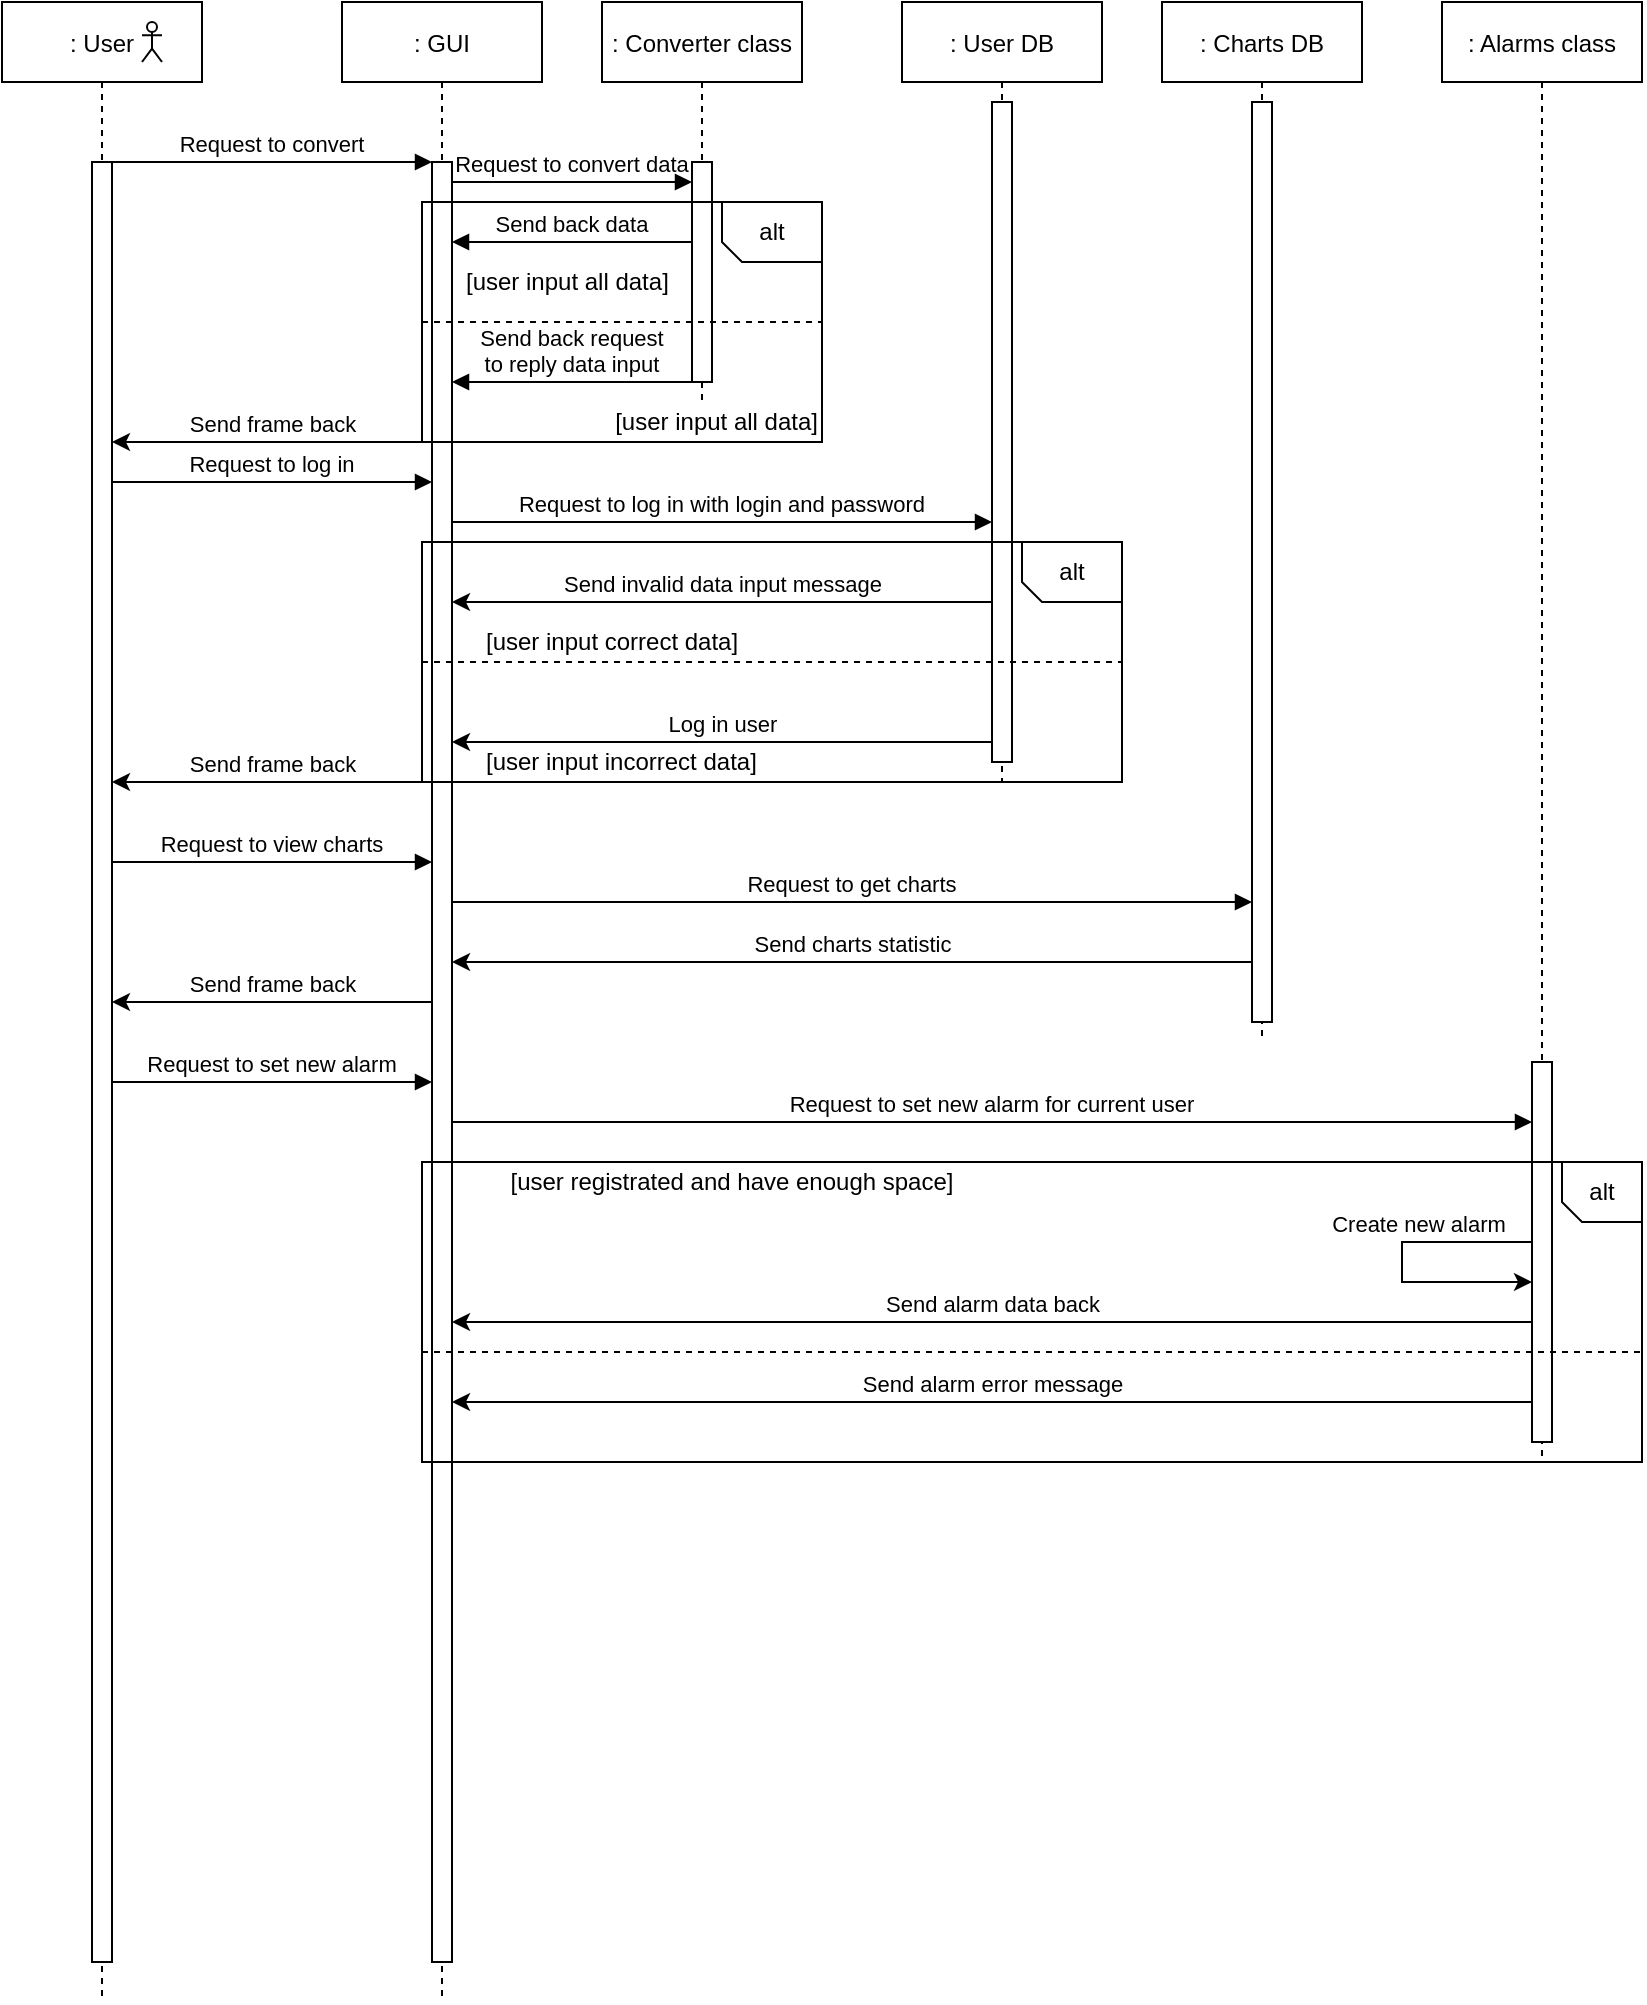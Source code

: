 <mxfile version="20.3.0" type="device"><diagram id="kgpKYQtTHZ0yAKxKKP6v" name="Page-1"><mxGraphModel dx="1673" dy="1018" grid="0" gridSize="10" guides="0" tooltips="1" connect="1" arrows="1" fold="1" page="1" pageScale="1" pageWidth="850" pageHeight="1100" math="0" shadow="0"><root><mxCell id="0"/><mxCell id="1" parent="0"/><mxCell id="3nuBFxr9cyL0pnOWT2aG-1" value=": User" style="shape=umlLifeline;perimeter=lifelinePerimeter;container=1;collapsible=0;recursiveResize=0;rounded=0;shadow=0;strokeWidth=1;" parent="1" vertex="1"><mxGeometry x="20" y="40" width="100" height="1000" as="geometry"/></mxCell><mxCell id="3nuBFxr9cyL0pnOWT2aG-2" value="" style="points=[];perimeter=orthogonalPerimeter;rounded=0;shadow=0;strokeWidth=1;" parent="3nuBFxr9cyL0pnOWT2aG-1" vertex="1"><mxGeometry x="45" y="80" width="10" height="900" as="geometry"/></mxCell><mxCell id="cBAHtw-M-G6uY32UEsfa-1" value="" style="shape=umlActor;verticalLabelPosition=bottom;verticalAlign=top;html=1;outlineConnect=0;" vertex="1" parent="3nuBFxr9cyL0pnOWT2aG-1"><mxGeometry x="70" y="10" width="10" height="20" as="geometry"/></mxCell><mxCell id="3nuBFxr9cyL0pnOWT2aG-5" value=": GUI" style="shape=umlLifeline;perimeter=lifelinePerimeter;container=1;collapsible=0;recursiveResize=0;rounded=0;shadow=0;strokeWidth=1;" parent="1" vertex="1"><mxGeometry x="190" y="40" width="100" height="1000" as="geometry"/></mxCell><mxCell id="3nuBFxr9cyL0pnOWT2aG-6" value="" style="points=[];perimeter=orthogonalPerimeter;rounded=0;shadow=0;strokeWidth=1;" parent="3nuBFxr9cyL0pnOWT2aG-5" vertex="1"><mxGeometry x="45" y="80" width="10" height="900" as="geometry"/></mxCell><mxCell id="3nuBFxr9cyL0pnOWT2aG-8" value="Request to convert" style="verticalAlign=bottom;endArrow=block;entryX=0;entryY=0;shadow=0;strokeWidth=1;fontColor=default;labelBackgroundColor=none;" parent="1" source="3nuBFxr9cyL0pnOWT2aG-2" target="3nuBFxr9cyL0pnOWT2aG-6" edge="1"><mxGeometry relative="1" as="geometry"><mxPoint x="175" y="120" as="sourcePoint"/><Array as="points"><mxPoint x="160" y="120"/></Array></mxGeometry></mxCell><mxCell id="cBAHtw-M-G6uY32UEsfa-25" value=": Converter class" style="shape=umlLifeline;perimeter=lifelinePerimeter;container=1;collapsible=0;recursiveResize=0;rounded=0;shadow=0;strokeWidth=1;" vertex="1" parent="1"><mxGeometry x="320" y="40" width="100" height="200" as="geometry"/></mxCell><mxCell id="cBAHtw-M-G6uY32UEsfa-26" value="" style="points=[];perimeter=orthogonalPerimeter;rounded=0;shadow=0;strokeWidth=1;" vertex="1" parent="cBAHtw-M-G6uY32UEsfa-25"><mxGeometry x="45" y="80" width="10" height="110" as="geometry"/></mxCell><mxCell id="cBAHtw-M-G6uY32UEsfa-29" value="Request to convert data" style="verticalAlign=bottom;endArrow=block;shadow=0;strokeWidth=1;fontColor=default;labelBackgroundColor=none;" edge="1" parent="cBAHtw-M-G6uY32UEsfa-25" target="cBAHtw-M-G6uY32UEsfa-26"><mxGeometry relative="1" as="geometry"><mxPoint x="-75" y="90" as="sourcePoint"/><mxPoint x="40" y="90" as="targetPoint"/><Array as="points"><mxPoint x="-20" y="90"/></Array></mxGeometry></mxCell><mxCell id="cBAHtw-M-G6uY32UEsfa-7" value="" style="endArrow=none;html=1;rounded=0;labelBackgroundColor=none;fontColor=none;" edge="1" parent="1"><mxGeometry width="50" height="50" relative="1" as="geometry"><mxPoint x="380" y="140" as="sourcePoint"/><mxPoint x="430" y="170" as="targetPoint"/><Array as="points"><mxPoint x="380" y="160"/><mxPoint x="390" y="170"/></Array></mxGeometry></mxCell><mxCell id="cBAHtw-M-G6uY32UEsfa-10" value="alt" style="text;html=1;strokeColor=none;fillColor=none;align=center;verticalAlign=middle;whiteSpace=wrap;rounded=0;labelBackgroundColor=none;fontColor=none;" vertex="1" parent="1"><mxGeometry x="380" y="140" width="50" height="30" as="geometry"/></mxCell><mxCell id="cBAHtw-M-G6uY32UEsfa-11" value="" style="endArrow=none;dashed=1;html=1;rounded=0;labelBackgroundColor=none;fontColor=none;exitX=0;exitY=0.5;exitDx=0;exitDy=0;entryX=1;entryY=0.5;entryDx=0;entryDy=0;" edge="1" parent="1" source="cBAHtw-M-G6uY32UEsfa-16" target="cBAHtw-M-G6uY32UEsfa-16"><mxGeometry width="50" height="50" relative="1" as="geometry"><mxPoint x="-130" y="240" as="sourcePoint"/><mxPoint x="140.0" y="240" as="targetPoint"/></mxGeometry></mxCell><mxCell id="cBAHtw-M-G6uY32UEsfa-12" value="[user input all data]" style="text;html=1;strokeColor=none;fillColor=none;align=left;verticalAlign=middle;whiteSpace=wrap;rounded=0;labelBackgroundColor=none;fontColor=none;" vertex="1" parent="1"><mxGeometry x="250" y="170" width="120" height="20" as="geometry"/></mxCell><mxCell id="cBAHtw-M-G6uY32UEsfa-13" value="[user input all data]" style="text;html=1;strokeColor=none;fillColor=none;align=right;verticalAlign=middle;whiteSpace=wrap;rounded=0;labelBackgroundColor=none;fontColor=none;" vertex="1" parent="1"><mxGeometry x="320" y="240" width="110" height="20" as="geometry"/></mxCell><mxCell id="cBAHtw-M-G6uY32UEsfa-31" value="Send back data" style="verticalAlign=bottom;endArrow=block;shadow=0;strokeWidth=1;fontColor=default;labelBackgroundColor=none;" edge="1" parent="1"><mxGeometry relative="1" as="geometry"><mxPoint x="365" y="160" as="sourcePoint"/><mxPoint x="245.0" y="160" as="targetPoint"/><Array as="points"/></mxGeometry></mxCell><mxCell id="cBAHtw-M-G6uY32UEsfa-32" value="Send back request &#10;to reply data input" style="verticalAlign=bottom;endArrow=block;shadow=0;strokeWidth=1;fontColor=default;labelBackgroundColor=none;" edge="1" parent="1" source="cBAHtw-M-G6uY32UEsfa-26"><mxGeometry relative="1" as="geometry"><mxPoint x="360" y="230" as="sourcePoint"/><mxPoint x="245.0" y="230" as="targetPoint"/><Array as="points"/></mxGeometry></mxCell><mxCell id="cBAHtw-M-G6uY32UEsfa-16" value="" style="rounded=0;whiteSpace=wrap;html=1;fontColor=none;noLabel=1;labelBackgroundColor=none;fillColor=none;" vertex="1" parent="1"><mxGeometry x="230" y="140" width="200" height="120" as="geometry"/></mxCell><mxCell id="cBAHtw-M-G6uY32UEsfa-35" value=": User DB" style="shape=umlLifeline;perimeter=lifelinePerimeter;container=1;collapsible=0;recursiveResize=0;rounded=0;shadow=0;strokeWidth=1;" vertex="1" parent="1"><mxGeometry x="470" y="40" width="100" height="390" as="geometry"/></mxCell><mxCell id="cBAHtw-M-G6uY32UEsfa-36" value="" style="points=[];perimeter=orthogonalPerimeter;rounded=0;shadow=0;strokeWidth=1;" vertex="1" parent="cBAHtw-M-G6uY32UEsfa-35"><mxGeometry x="45" y="50" width="10" height="330" as="geometry"/></mxCell><mxCell id="cBAHtw-M-G6uY32UEsfa-39" value="Send frame back" style="endArrow=classic;html=1;rounded=0;labelBackgroundColor=none;fontColor=none;exitX=-0.2;exitY=0.178;exitDx=0;exitDy=0;exitPerimeter=0;verticalAlign=bottom;" edge="1" parent="1"><mxGeometry width="50" height="50" relative="1" as="geometry"><mxPoint x="235" y="260.0" as="sourcePoint"/><mxPoint x="75" y="260.0" as="targetPoint"/></mxGeometry></mxCell><mxCell id="cBAHtw-M-G6uY32UEsfa-44" value="Request to log in" style="verticalAlign=bottom;endArrow=block;entryX=0;entryY=0;shadow=0;strokeWidth=1;fontColor=default;labelBackgroundColor=none;" edge="1" parent="1"><mxGeometry relative="1" as="geometry"><mxPoint x="75" y="280.0" as="sourcePoint"/><mxPoint x="235" y="280.0" as="targetPoint"/><Array as="points"><mxPoint x="160" y="280"/></Array></mxGeometry></mxCell><mxCell id="cBAHtw-M-G6uY32UEsfa-45" value="Request to log in with login and password" style="verticalAlign=bottom;endArrow=block;shadow=0;strokeWidth=1;fontColor=default;labelBackgroundColor=none;" edge="1" parent="1" target="cBAHtw-M-G6uY32UEsfa-36"><mxGeometry relative="1" as="geometry"><mxPoint x="245" y="300.0" as="sourcePoint"/><mxPoint x="405" y="300.0" as="targetPoint"/><Array as="points"><mxPoint x="330" y="300"/></Array></mxGeometry></mxCell><mxCell id="cBAHtw-M-G6uY32UEsfa-43" value="Send frame back" style="endArrow=classic;html=1;rounded=0;labelBackgroundColor=none;fontColor=none;exitX=-0.2;exitY=0.178;exitDx=0;exitDy=0;exitPerimeter=0;verticalAlign=bottom;" edge="1" parent="1"><mxGeometry width="50" height="50" relative="1" as="geometry"><mxPoint x="235" y="430" as="sourcePoint"/><mxPoint x="75" y="430" as="targetPoint"/></mxGeometry></mxCell><mxCell id="cBAHtw-M-G6uY32UEsfa-47" value="" style="endArrow=none;html=1;rounded=0;labelBackgroundColor=none;fontColor=none;" edge="1" parent="1"><mxGeometry width="50" height="50" relative="1" as="geometry"><mxPoint x="530" y="310" as="sourcePoint"/><mxPoint x="580" y="340" as="targetPoint"/><Array as="points"><mxPoint x="530" y="330"/><mxPoint x="540" y="340"/></Array></mxGeometry></mxCell><mxCell id="cBAHtw-M-G6uY32UEsfa-48" value="alt" style="text;html=1;strokeColor=none;fillColor=none;align=center;verticalAlign=middle;whiteSpace=wrap;rounded=0;labelBackgroundColor=none;fontColor=none;" vertex="1" parent="1"><mxGeometry x="530" y="310" width="50" height="30" as="geometry"/></mxCell><mxCell id="cBAHtw-M-G6uY32UEsfa-50" value="" style="endArrow=none;dashed=1;html=1;rounded=0;labelBackgroundColor=none;fontColor=none;exitX=0;exitY=0.5;exitDx=0;exitDy=0;entryX=1;entryY=0.5;entryDx=0;entryDy=0;" edge="1" parent="1" source="cBAHtw-M-G6uY32UEsfa-49" target="cBAHtw-M-G6uY32UEsfa-49"><mxGeometry width="50" height="50" relative="1" as="geometry"><mxPoint x="390" y="520" as="sourcePoint"/><mxPoint x="440" y="470" as="targetPoint"/></mxGeometry></mxCell><mxCell id="cBAHtw-M-G6uY32UEsfa-51" value="[user input correct data]" style="text;html=1;strokeColor=none;fillColor=none;align=left;verticalAlign=middle;whiteSpace=wrap;rounded=0;labelBackgroundColor=none;fontColor=none;" vertex="1" parent="1"><mxGeometry x="260" y="350" width="130" height="20" as="geometry"/></mxCell><mxCell id="cBAHtw-M-G6uY32UEsfa-52" value="[user input incorrect data]" style="text;html=1;strokeColor=none;fillColor=none;align=left;verticalAlign=middle;whiteSpace=wrap;rounded=0;labelBackgroundColor=none;fontColor=none;" vertex="1" parent="1"><mxGeometry x="260" y="410" width="140" height="20" as="geometry"/></mxCell><mxCell id="cBAHtw-M-G6uY32UEsfa-53" value="Send invalid data input message" style="endArrow=classic;html=1;rounded=0;labelBackgroundColor=none;fontColor=none;exitX=-0.2;exitY=0.178;exitDx=0;exitDy=0;exitPerimeter=0;verticalAlign=bottom;" edge="1" parent="1"><mxGeometry width="50" height="50" relative="1" as="geometry"><mxPoint x="515" y="340" as="sourcePoint"/><mxPoint x="245" y="340" as="targetPoint"/><mxPoint as="offset"/></mxGeometry></mxCell><mxCell id="cBAHtw-M-G6uY32UEsfa-54" value="Log in user" style="endArrow=classic;html=1;rounded=0;labelBackgroundColor=none;fontColor=none;exitX=-0.2;exitY=0.178;exitDx=0;exitDy=0;exitPerimeter=0;verticalAlign=bottom;" edge="1" parent="1"><mxGeometry width="50" height="50" relative="1" as="geometry"><mxPoint x="515" y="410" as="sourcePoint"/><mxPoint x="245" y="410" as="targetPoint"/><mxPoint as="offset"/></mxGeometry></mxCell><mxCell id="cBAHtw-M-G6uY32UEsfa-49" value="" style="rounded=0;whiteSpace=wrap;html=1;fontColor=none;noLabel=1;labelBackgroundColor=none;fillColor=none;" vertex="1" parent="1"><mxGeometry x="230" y="310" width="350" height="120" as="geometry"/></mxCell><mxCell id="cBAHtw-M-G6uY32UEsfa-55" value=": Charts DB" style="shape=umlLifeline;perimeter=lifelinePerimeter;container=1;collapsible=0;recursiveResize=0;rounded=0;shadow=0;strokeWidth=1;" vertex="1" parent="1"><mxGeometry x="600" y="40" width="100" height="520" as="geometry"/></mxCell><mxCell id="cBAHtw-M-G6uY32UEsfa-56" value="" style="points=[];perimeter=orthogonalPerimeter;rounded=0;shadow=0;strokeWidth=1;" vertex="1" parent="cBAHtw-M-G6uY32UEsfa-55"><mxGeometry x="45" y="50" width="10" height="460" as="geometry"/></mxCell><mxCell id="cBAHtw-M-G6uY32UEsfa-57" value="Request to view charts" style="verticalAlign=bottom;endArrow=block;entryX=0;entryY=0;shadow=0;strokeWidth=1;fontColor=default;labelBackgroundColor=none;" edge="1" parent="1"><mxGeometry relative="1" as="geometry"><mxPoint x="75" y="470.0" as="sourcePoint"/><mxPoint x="235" y="470.0" as="targetPoint"/><Array as="points"><mxPoint x="160" y="470"/></Array></mxGeometry></mxCell><mxCell id="cBAHtw-M-G6uY32UEsfa-58" value="Request to get charts" style="verticalAlign=bottom;endArrow=block;shadow=0;strokeWidth=1;fontColor=default;labelBackgroundColor=none;" edge="1" parent="1" target="cBAHtw-M-G6uY32UEsfa-56"><mxGeometry relative="1" as="geometry"><mxPoint x="245" y="490" as="sourcePoint"/><mxPoint x="405" y="490.0" as="targetPoint"/><Array as="points"><mxPoint x="330" y="490"/></Array></mxGeometry></mxCell><mxCell id="cBAHtw-M-G6uY32UEsfa-59" value="Send charts statistic" style="endArrow=classic;html=1;rounded=0;labelBackgroundColor=none;fontColor=none;exitX=-0.2;exitY=0.178;exitDx=0;exitDy=0;exitPerimeter=0;verticalAlign=bottom;" edge="1" parent="1" target="3nuBFxr9cyL0pnOWT2aG-6"><mxGeometry width="50" height="50" relative="1" as="geometry"><mxPoint x="645" y="520" as="sourcePoint"/><mxPoint x="485" y="520" as="targetPoint"/></mxGeometry></mxCell><mxCell id="cBAHtw-M-G6uY32UEsfa-60" value="Send frame back" style="endArrow=classic;html=1;rounded=0;labelBackgroundColor=none;fontColor=none;exitX=-0.2;exitY=0.178;exitDx=0;exitDy=0;exitPerimeter=0;verticalAlign=bottom;" edge="1" parent="1"><mxGeometry width="50" height="50" relative="1" as="geometry"><mxPoint x="235" y="540" as="sourcePoint"/><mxPoint x="75" y="540" as="targetPoint"/></mxGeometry></mxCell><mxCell id="cBAHtw-M-G6uY32UEsfa-61" value=": Alarms class" style="shape=umlLifeline;perimeter=lifelinePerimeter;container=1;collapsible=0;recursiveResize=0;rounded=0;shadow=0;strokeWidth=1;" vertex="1" parent="1"><mxGeometry x="740" y="40" width="100" height="730" as="geometry"/></mxCell><mxCell id="cBAHtw-M-G6uY32UEsfa-62" value="" style="points=[];perimeter=orthogonalPerimeter;rounded=0;shadow=0;strokeWidth=1;" vertex="1" parent="cBAHtw-M-G6uY32UEsfa-61"><mxGeometry x="45" y="530" width="10" height="190" as="geometry"/></mxCell><mxCell id="cBAHtw-M-G6uY32UEsfa-63" value="Request to set new alarm" style="verticalAlign=bottom;endArrow=block;entryX=0;entryY=0;shadow=0;strokeWidth=1;fontColor=default;labelBackgroundColor=none;" edge="1" parent="1"><mxGeometry relative="1" as="geometry"><mxPoint x="75" y="580" as="sourcePoint"/><mxPoint x="235" y="580.0" as="targetPoint"/><Array as="points"><mxPoint x="160" y="580"/></Array></mxGeometry></mxCell><mxCell id="cBAHtw-M-G6uY32UEsfa-64" value="Request to set new alarm for current user" style="verticalAlign=bottom;endArrow=block;shadow=0;strokeWidth=1;fontColor=default;labelBackgroundColor=none;" edge="1" parent="1" target="cBAHtw-M-G6uY32UEsfa-62"><mxGeometry relative="1" as="geometry"><mxPoint x="245" y="600" as="sourcePoint"/><mxPoint x="405" y="600.0" as="targetPoint"/><Array as="points"><mxPoint x="330" y="600"/></Array></mxGeometry></mxCell><mxCell id="cBAHtw-M-G6uY32UEsfa-65" value="" style="endArrow=none;html=1;rounded=0;labelBackgroundColor=none;fontColor=none;" edge="1" parent="1"><mxGeometry width="50" height="50" relative="1" as="geometry"><mxPoint x="800" y="620" as="sourcePoint"/><mxPoint x="840" y="650" as="targetPoint"/><Array as="points"><mxPoint x="800" y="640"/><mxPoint x="810" y="650"/></Array></mxGeometry></mxCell><mxCell id="cBAHtw-M-G6uY32UEsfa-66" value="alt" style="text;html=1;strokeColor=none;fillColor=none;align=center;verticalAlign=middle;whiteSpace=wrap;rounded=0;labelBackgroundColor=none;fontColor=none;" vertex="1" parent="1"><mxGeometry x="800" y="620" width="40" height="30" as="geometry"/></mxCell><mxCell id="cBAHtw-M-G6uY32UEsfa-68" value="" style="endArrow=none;dashed=1;html=1;rounded=0;labelBackgroundColor=none;fontColor=none;exitX=0;exitY=0.5;exitDx=0;exitDy=0;entryX=1;entryY=0.5;entryDx=0;entryDy=0;" edge="1" parent="1"><mxGeometry width="50" height="50" relative="1" as="geometry"><mxPoint x="230" y="715" as="sourcePoint"/><mxPoint x="840" y="715" as="targetPoint"/></mxGeometry></mxCell><mxCell id="cBAHtw-M-G6uY32UEsfa-69" value="[user registrated and have enough space]" style="text;html=1;strokeColor=none;fillColor=none;align=center;verticalAlign=middle;whiteSpace=wrap;rounded=0;labelBackgroundColor=none;fontColor=none;" vertex="1" parent="1"><mxGeometry x="250" y="620" width="270" height="20" as="geometry"/></mxCell><mxCell id="cBAHtw-M-G6uY32UEsfa-70" value="Create new alarm" style="endArrow=classic;html=1;rounded=0;labelBackgroundColor=none;fontColor=none;exitX=-0.2;exitY=0.178;exitDx=0;exitDy=0;exitPerimeter=0;verticalAlign=bottom;horizontal=1;" edge="1" parent="1" target="cBAHtw-M-G6uY32UEsfa-62"><mxGeometry x="-0.235" width="50" height="50" relative="1" as="geometry"><mxPoint x="785" y="660" as="sourcePoint"/><mxPoint x="730" y="690" as="targetPoint"/><Array as="points"><mxPoint x="720" y="660"/><mxPoint x="720" y="680"/></Array><mxPoint as="offset"/></mxGeometry></mxCell><mxCell id="cBAHtw-M-G6uY32UEsfa-77" value="Send alarm data back" style="endArrow=classic;html=1;rounded=0;labelBackgroundColor=none;fontColor=none;exitX=-0.2;exitY=0.178;exitDx=0;exitDy=0;exitPerimeter=0;verticalAlign=bottom;" edge="1" parent="1"><mxGeometry width="50" height="50" relative="1" as="geometry"><mxPoint x="785" y="700" as="sourcePoint"/><mxPoint x="245" y="700" as="targetPoint"/></mxGeometry></mxCell><mxCell id="cBAHtw-M-G6uY32UEsfa-78" value="Send alarm error message" style="endArrow=classic;html=1;rounded=0;labelBackgroundColor=none;fontColor=none;exitX=-0.2;exitY=0.178;exitDx=0;exitDy=0;exitPerimeter=0;verticalAlign=bottom;" edge="1" parent="1"><mxGeometry width="50" height="50" relative="1" as="geometry"><mxPoint x="785" y="740" as="sourcePoint"/><mxPoint x="245" y="740" as="targetPoint"/></mxGeometry></mxCell><mxCell id="cBAHtw-M-G6uY32UEsfa-76" value="" style="rounded=0;whiteSpace=wrap;html=1;fontColor=none;noLabel=1;labelBackgroundColor=none;fillColor=none;" vertex="1" parent="1"><mxGeometry x="230" y="620" width="610" height="150" as="geometry"/></mxCell></root></mxGraphModel></diagram></mxfile>
